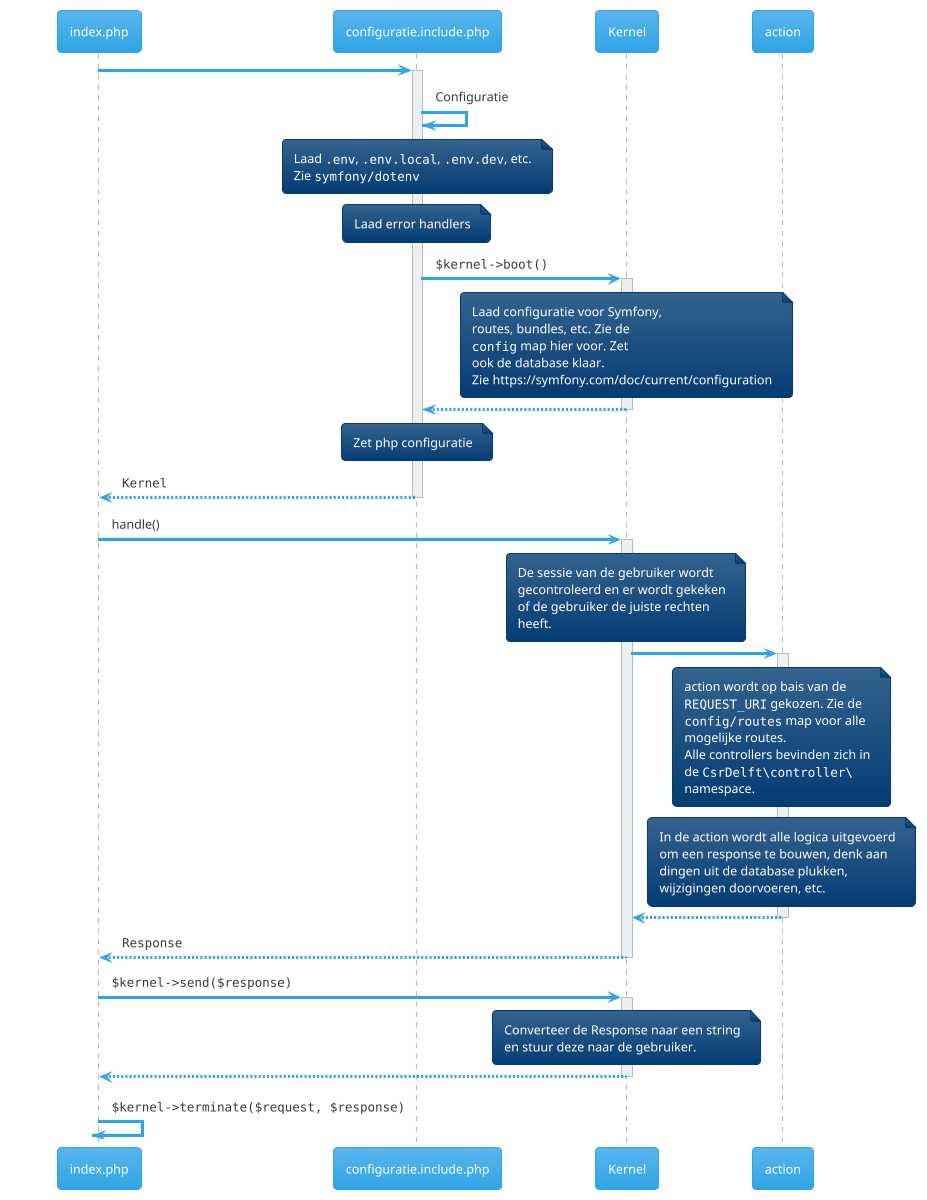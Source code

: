 @startuml
!theme cerulean
participant index.php as index
participant configuratie.include.php as configuratie.include
participant Kernel as kernel

index -> configuratie.include ++
configuratie.include -> configuratie.include : Configuratie
note over configuratie.include
Laad "".env"", "".env.local"", "".env.dev"", etc.
Zie ""symfony/dotenv""
end note
note over configuratie.include
Laad error handlers
end note
configuratie.include -> kernel ++ : ""$kernel->boot()""
note over kernel
Laad configuratie voor Symfony,
routes, bundles, etc. Zie de
""config"" map hier voor. Zet
ook de database klaar.
Zie https://symfony.com/doc/current/configuration
end note
return
note over configuratie.include
Zet php configuratie
end note
return ""Kernel""
index -> kernel ++ : handle()
note over kernel
De sessie van de gebruiker wordt
gecontroleerd en er wordt gekeken
of de gebruiker de juiste rechten
heeft.
end note

kernel -> action ++
note over action
action wordt op bais van de
""REQUEST_URI"" gekozen. Zie de
""config/routes"" map voor alle
mogelijke routes.
Alle controllers bevinden zich in
de ""CsrDelft\controller\""
namespace.
end note
note over action
In de action wordt alle logica uitgevoerd
om een response te bouwen, denk aan
dingen uit de database plukken,
wijzigingen doorvoeren, etc.
end note
return
return ""Response""

index -> kernel ++ : ""$kernel->send($response)""
note over kernel
Converteer de Response naar een string
en stuur deze naar de gebruiker.
end note
return

index -> index -- : ""$kernel->terminate($request, $response)""
@enduml
